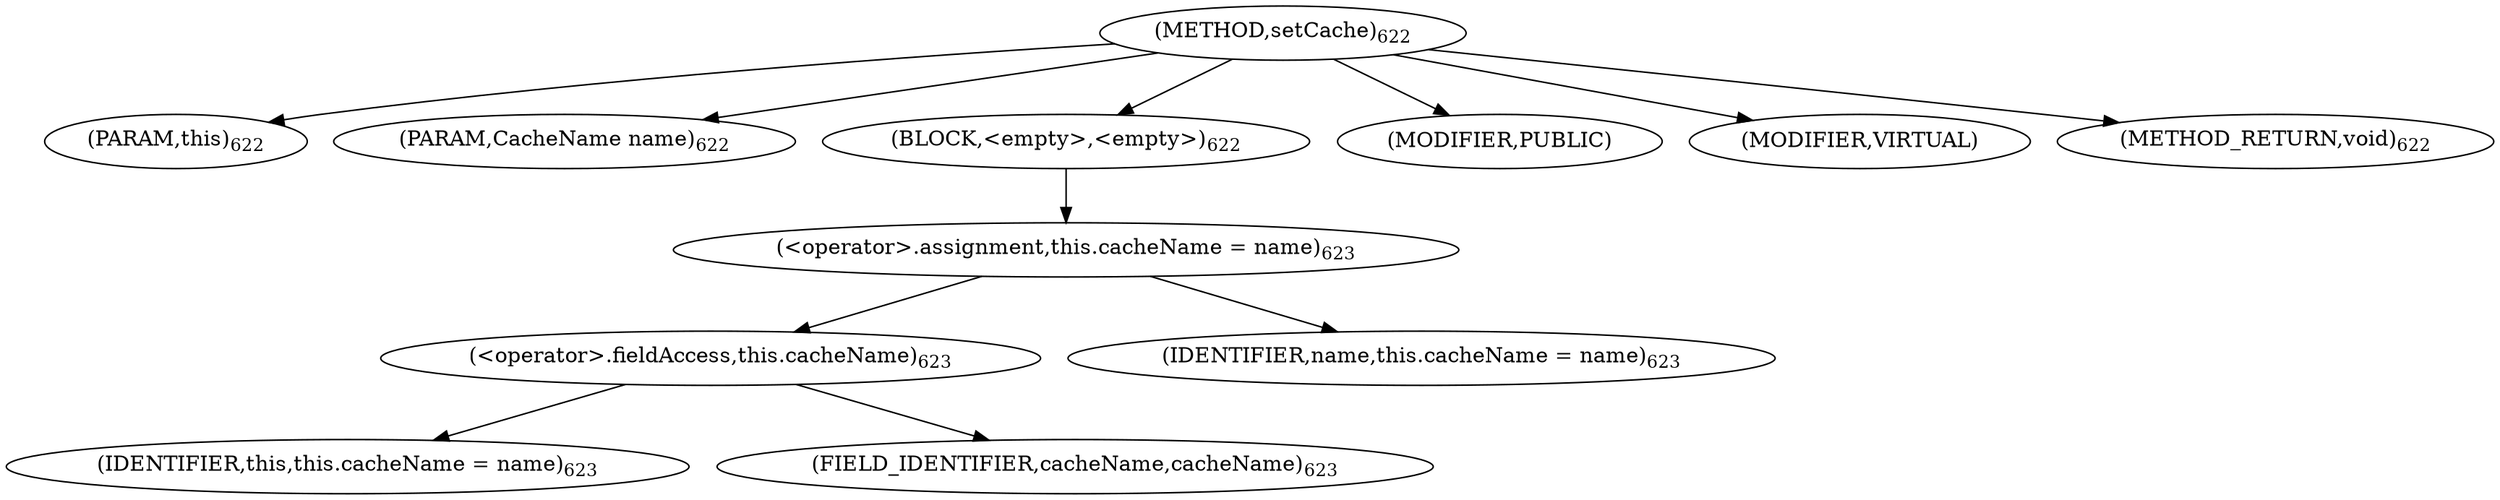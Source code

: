 digraph "setCache" {  
"957" [label = <(METHOD,setCache)<SUB>622</SUB>> ]
"958" [label = <(PARAM,this)<SUB>622</SUB>> ]
"959" [label = <(PARAM,CacheName name)<SUB>622</SUB>> ]
"960" [label = <(BLOCK,&lt;empty&gt;,&lt;empty&gt;)<SUB>622</SUB>> ]
"961" [label = <(&lt;operator&gt;.assignment,this.cacheName = name)<SUB>623</SUB>> ]
"962" [label = <(&lt;operator&gt;.fieldAccess,this.cacheName)<SUB>623</SUB>> ]
"963" [label = <(IDENTIFIER,this,this.cacheName = name)<SUB>623</SUB>> ]
"964" [label = <(FIELD_IDENTIFIER,cacheName,cacheName)<SUB>623</SUB>> ]
"965" [label = <(IDENTIFIER,name,this.cacheName = name)<SUB>623</SUB>> ]
"966" [label = <(MODIFIER,PUBLIC)> ]
"967" [label = <(MODIFIER,VIRTUAL)> ]
"968" [label = <(METHOD_RETURN,void)<SUB>622</SUB>> ]
  "957" -> "958" 
  "957" -> "959" 
  "957" -> "960" 
  "957" -> "966" 
  "957" -> "967" 
  "957" -> "968" 
  "960" -> "961" 
  "961" -> "962" 
  "961" -> "965" 
  "962" -> "963" 
  "962" -> "964" 
}
